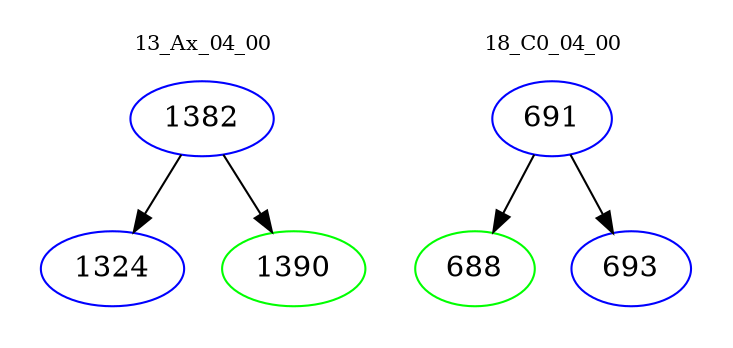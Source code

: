 digraph{
subgraph cluster_0 {
color = white
label = "13_Ax_04_00";
fontsize=10;
T0_1382 [label="1382", color="blue"]
T0_1382 -> T0_1324 [color="black"]
T0_1324 [label="1324", color="blue"]
T0_1382 -> T0_1390 [color="black"]
T0_1390 [label="1390", color="green"]
}
subgraph cluster_1 {
color = white
label = "18_C0_04_00";
fontsize=10;
T1_691 [label="691", color="blue"]
T1_691 -> T1_688 [color="black"]
T1_688 [label="688", color="green"]
T1_691 -> T1_693 [color="black"]
T1_693 [label="693", color="blue"]
}
}
